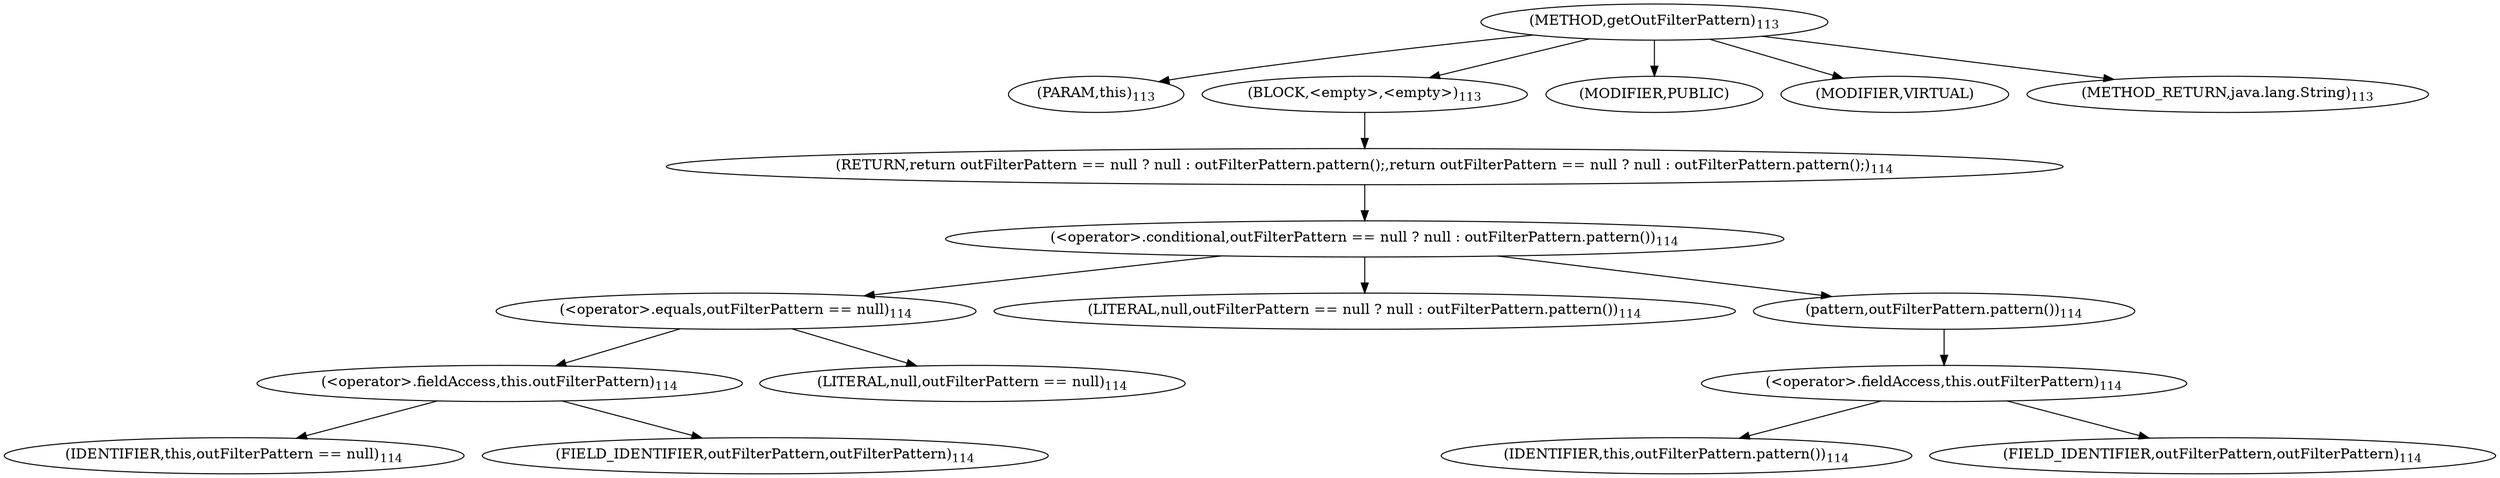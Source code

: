 digraph "getOutFilterPattern" {  
"142" [label = <(METHOD,getOutFilterPattern)<SUB>113</SUB>> ]
"143" [label = <(PARAM,this)<SUB>113</SUB>> ]
"144" [label = <(BLOCK,&lt;empty&gt;,&lt;empty&gt;)<SUB>113</SUB>> ]
"145" [label = <(RETURN,return outFilterPattern == null ? null : outFilterPattern.pattern();,return outFilterPattern == null ? null : outFilterPattern.pattern();)<SUB>114</SUB>> ]
"146" [label = <(&lt;operator&gt;.conditional,outFilterPattern == null ? null : outFilterPattern.pattern())<SUB>114</SUB>> ]
"147" [label = <(&lt;operator&gt;.equals,outFilterPattern == null)<SUB>114</SUB>> ]
"148" [label = <(&lt;operator&gt;.fieldAccess,this.outFilterPattern)<SUB>114</SUB>> ]
"149" [label = <(IDENTIFIER,this,outFilterPattern == null)<SUB>114</SUB>> ]
"150" [label = <(FIELD_IDENTIFIER,outFilterPattern,outFilterPattern)<SUB>114</SUB>> ]
"151" [label = <(LITERAL,null,outFilterPattern == null)<SUB>114</SUB>> ]
"152" [label = <(LITERAL,null,outFilterPattern == null ? null : outFilterPattern.pattern())<SUB>114</SUB>> ]
"153" [label = <(pattern,outFilterPattern.pattern())<SUB>114</SUB>> ]
"154" [label = <(&lt;operator&gt;.fieldAccess,this.outFilterPattern)<SUB>114</SUB>> ]
"155" [label = <(IDENTIFIER,this,outFilterPattern.pattern())<SUB>114</SUB>> ]
"156" [label = <(FIELD_IDENTIFIER,outFilterPattern,outFilterPattern)<SUB>114</SUB>> ]
"157" [label = <(MODIFIER,PUBLIC)> ]
"158" [label = <(MODIFIER,VIRTUAL)> ]
"159" [label = <(METHOD_RETURN,java.lang.String)<SUB>113</SUB>> ]
  "142" -> "143" 
  "142" -> "144" 
  "142" -> "157" 
  "142" -> "158" 
  "142" -> "159" 
  "144" -> "145" 
  "145" -> "146" 
  "146" -> "147" 
  "146" -> "152" 
  "146" -> "153" 
  "147" -> "148" 
  "147" -> "151" 
  "148" -> "149" 
  "148" -> "150" 
  "153" -> "154" 
  "154" -> "155" 
  "154" -> "156" 
}
